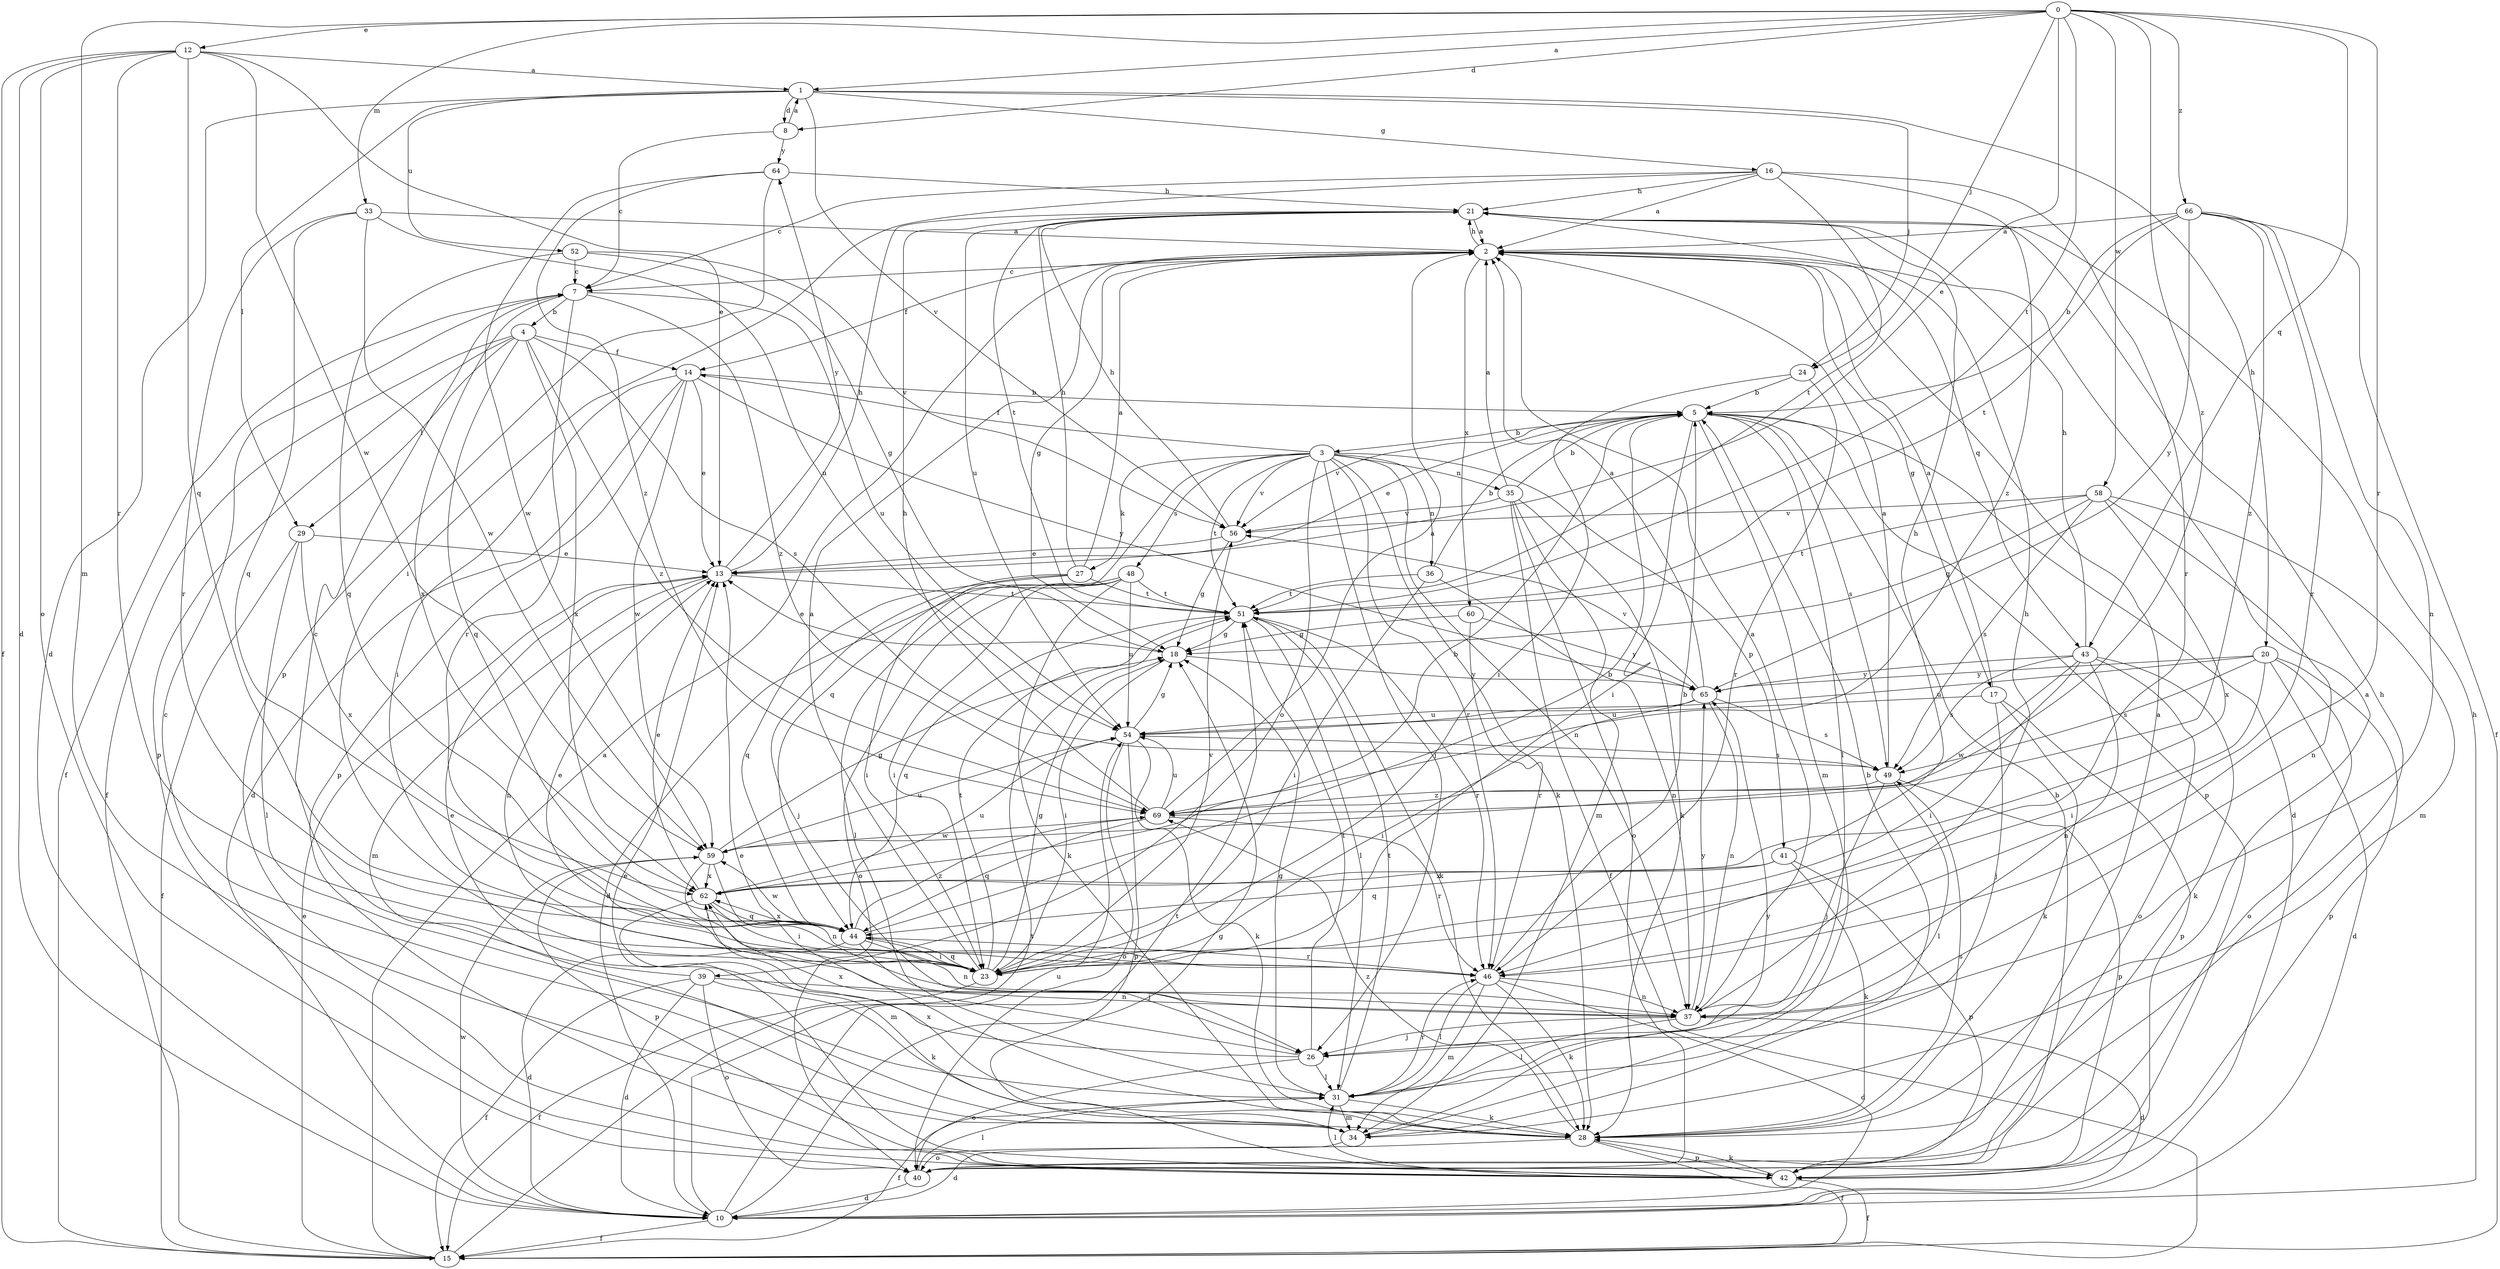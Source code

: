 strict digraph  {
0;
1;
2;
3;
4;
5;
7;
8;
10;
12;
13;
14;
15;
16;
17;
18;
20;
21;
23;
24;
26;
27;
28;
29;
31;
33;
34;
35;
36;
37;
39;
40;
41;
42;
43;
44;
46;
48;
49;
51;
52;
54;
56;
58;
59;
60;
62;
64;
65;
66;
69;
0 -> 1  [label=a];
0 -> 8  [label=d];
0 -> 12  [label=e];
0 -> 13  [label=e];
0 -> 24  [label=j];
0 -> 33  [label=m];
0 -> 34  [label=m];
0 -> 43  [label=q];
0 -> 46  [label=r];
0 -> 51  [label=t];
0 -> 58  [label=w];
0 -> 66  [label=z];
0 -> 69  [label=z];
1 -> 8  [label=d];
1 -> 10  [label=d];
1 -> 16  [label=g];
1 -> 20  [label=h];
1 -> 24  [label=j];
1 -> 29  [label=l];
1 -> 52  [label=u];
1 -> 56  [label=v];
2 -> 7  [label=c];
2 -> 14  [label=f];
2 -> 17  [label=g];
2 -> 18  [label=g];
2 -> 21  [label=h];
2 -> 43  [label=q];
2 -> 60  [label=x];
3 -> 14  [label=f];
3 -> 26  [label=j];
3 -> 27  [label=k];
3 -> 28  [label=k];
3 -> 35  [label=n];
3 -> 36  [label=n];
3 -> 37  [label=n];
3 -> 39  [label=o];
3 -> 41  [label=p];
3 -> 44  [label=q];
3 -> 46  [label=r];
3 -> 48  [label=s];
3 -> 51  [label=t];
3 -> 56  [label=v];
4 -> 14  [label=f];
4 -> 15  [label=f];
4 -> 29  [label=l];
4 -> 42  [label=p];
4 -> 44  [label=q];
4 -> 49  [label=s];
4 -> 62  [label=x];
4 -> 69  [label=z];
5 -> 3  [label=b];
5 -> 10  [label=d];
5 -> 13  [label=e];
5 -> 23  [label=i];
5 -> 31  [label=l];
5 -> 34  [label=m];
5 -> 42  [label=p];
5 -> 49  [label=s];
5 -> 56  [label=v];
7 -> 4  [label=b];
7 -> 15  [label=f];
7 -> 46  [label=r];
7 -> 54  [label=u];
7 -> 62  [label=x];
7 -> 69  [label=z];
8 -> 1  [label=a];
8 -> 7  [label=c];
8 -> 64  [label=y];
10 -> 15  [label=f];
10 -> 18  [label=g];
10 -> 21  [label=h];
10 -> 51  [label=t];
10 -> 54  [label=u];
10 -> 59  [label=w];
12 -> 1  [label=a];
12 -> 10  [label=d];
12 -> 13  [label=e];
12 -> 15  [label=f];
12 -> 40  [label=o];
12 -> 44  [label=q];
12 -> 46  [label=r];
12 -> 59  [label=w];
13 -> 21  [label=h];
13 -> 34  [label=m];
13 -> 37  [label=n];
13 -> 51  [label=t];
13 -> 64  [label=y];
14 -> 5  [label=b];
14 -> 10  [label=d];
14 -> 13  [label=e];
14 -> 23  [label=i];
14 -> 42  [label=p];
14 -> 59  [label=w];
14 -> 65  [label=y];
15 -> 2  [label=a];
15 -> 13  [label=e];
15 -> 51  [label=t];
16 -> 2  [label=a];
16 -> 7  [label=c];
16 -> 21  [label=h];
16 -> 23  [label=i];
16 -> 46  [label=r];
16 -> 51  [label=t];
16 -> 69  [label=z];
17 -> 2  [label=a];
17 -> 26  [label=j];
17 -> 28  [label=k];
17 -> 42  [label=p];
17 -> 54  [label=u];
18 -> 13  [label=e];
18 -> 23  [label=i];
18 -> 65  [label=y];
20 -> 10  [label=d];
20 -> 23  [label=i];
20 -> 40  [label=o];
20 -> 42  [label=p];
20 -> 49  [label=s];
20 -> 54  [label=u];
20 -> 65  [label=y];
21 -> 2  [label=a];
21 -> 51  [label=t];
21 -> 54  [label=u];
23 -> 2  [label=a];
23 -> 13  [label=e];
23 -> 15  [label=f];
23 -> 18  [label=g];
23 -> 44  [label=q];
23 -> 51  [label=t];
23 -> 56  [label=v];
24 -> 5  [label=b];
24 -> 23  [label=i];
24 -> 46  [label=r];
26 -> 13  [label=e];
26 -> 31  [label=l];
26 -> 40  [label=o];
26 -> 51  [label=t];
26 -> 62  [label=x];
27 -> 2  [label=a];
27 -> 21  [label=h];
27 -> 23  [label=i];
27 -> 26  [label=j];
27 -> 44  [label=q];
27 -> 51  [label=t];
28 -> 2  [label=a];
28 -> 10  [label=d];
28 -> 13  [label=e];
28 -> 15  [label=f];
28 -> 42  [label=p];
28 -> 49  [label=s];
28 -> 62  [label=x];
28 -> 69  [label=z];
29 -> 13  [label=e];
29 -> 15  [label=f];
29 -> 31  [label=l];
29 -> 62  [label=x];
31 -> 15  [label=f];
31 -> 18  [label=g];
31 -> 28  [label=k];
31 -> 34  [label=m];
31 -> 46  [label=r];
31 -> 51  [label=t];
33 -> 2  [label=a];
33 -> 44  [label=q];
33 -> 46  [label=r];
33 -> 54  [label=u];
33 -> 59  [label=w];
34 -> 5  [label=b];
34 -> 7  [label=c];
34 -> 40  [label=o];
34 -> 65  [label=y];
35 -> 2  [label=a];
35 -> 5  [label=b];
35 -> 15  [label=f];
35 -> 28  [label=k];
35 -> 34  [label=m];
35 -> 40  [label=o];
35 -> 56  [label=v];
36 -> 5  [label=b];
36 -> 23  [label=i];
36 -> 37  [label=n];
36 -> 51  [label=t];
37 -> 2  [label=a];
37 -> 10  [label=d];
37 -> 21  [label=h];
37 -> 26  [label=j];
37 -> 31  [label=l];
37 -> 65  [label=y];
39 -> 7  [label=c];
39 -> 10  [label=d];
39 -> 15  [label=f];
39 -> 28  [label=k];
39 -> 37  [label=n];
39 -> 40  [label=o];
40 -> 2  [label=a];
40 -> 10  [label=d];
40 -> 21  [label=h];
40 -> 31  [label=l];
41 -> 21  [label=h];
41 -> 28  [label=k];
41 -> 42  [label=p];
41 -> 44  [label=q];
41 -> 62  [label=x];
42 -> 5  [label=b];
42 -> 13  [label=e];
42 -> 15  [label=f];
42 -> 28  [label=k];
42 -> 31  [label=l];
43 -> 21  [label=h];
43 -> 23  [label=i];
43 -> 28  [label=k];
43 -> 37  [label=n];
43 -> 40  [label=o];
43 -> 49  [label=s];
43 -> 59  [label=w];
43 -> 65  [label=y];
44 -> 5  [label=b];
44 -> 10  [label=d];
44 -> 23  [label=i];
44 -> 26  [label=j];
44 -> 37  [label=n];
44 -> 46  [label=r];
44 -> 59  [label=w];
44 -> 62  [label=x];
44 -> 69  [label=z];
46 -> 5  [label=b];
46 -> 10  [label=d];
46 -> 28  [label=k];
46 -> 31  [label=l];
46 -> 34  [label=m];
46 -> 37  [label=n];
48 -> 10  [label=d];
48 -> 23  [label=i];
48 -> 28  [label=k];
48 -> 31  [label=l];
48 -> 40  [label=o];
48 -> 51  [label=t];
48 -> 54  [label=u];
49 -> 2  [label=a];
49 -> 26  [label=j];
49 -> 31  [label=l];
49 -> 42  [label=p];
49 -> 69  [label=z];
51 -> 18  [label=g];
51 -> 28  [label=k];
51 -> 31  [label=l];
51 -> 44  [label=q];
51 -> 46  [label=r];
52 -> 7  [label=c];
52 -> 18  [label=g];
52 -> 44  [label=q];
52 -> 56  [label=v];
54 -> 18  [label=g];
54 -> 28  [label=k];
54 -> 40  [label=o];
54 -> 42  [label=p];
54 -> 49  [label=s];
56 -> 13  [label=e];
56 -> 18  [label=g];
56 -> 21  [label=h];
58 -> 18  [label=g];
58 -> 34  [label=m];
58 -> 37  [label=n];
58 -> 49  [label=s];
58 -> 51  [label=t];
58 -> 56  [label=v];
58 -> 62  [label=x];
59 -> 18  [label=g];
59 -> 23  [label=i];
59 -> 37  [label=n];
59 -> 42  [label=p];
59 -> 54  [label=u];
59 -> 62  [label=x];
60 -> 18  [label=g];
60 -> 46  [label=r];
60 -> 65  [label=y];
62 -> 5  [label=b];
62 -> 13  [label=e];
62 -> 23  [label=i];
62 -> 34  [label=m];
62 -> 44  [label=q];
62 -> 54  [label=u];
64 -> 21  [label=h];
64 -> 42  [label=p];
64 -> 59  [label=w];
64 -> 69  [label=z];
65 -> 2  [label=a];
65 -> 23  [label=i];
65 -> 37  [label=n];
65 -> 49  [label=s];
65 -> 54  [label=u];
65 -> 56  [label=v];
66 -> 2  [label=a];
66 -> 5  [label=b];
66 -> 15  [label=f];
66 -> 37  [label=n];
66 -> 46  [label=r];
66 -> 51  [label=t];
66 -> 65  [label=y];
66 -> 69  [label=z];
69 -> 2  [label=a];
69 -> 21  [label=h];
69 -> 44  [label=q];
69 -> 46  [label=r];
69 -> 54  [label=u];
69 -> 59  [label=w];
}
